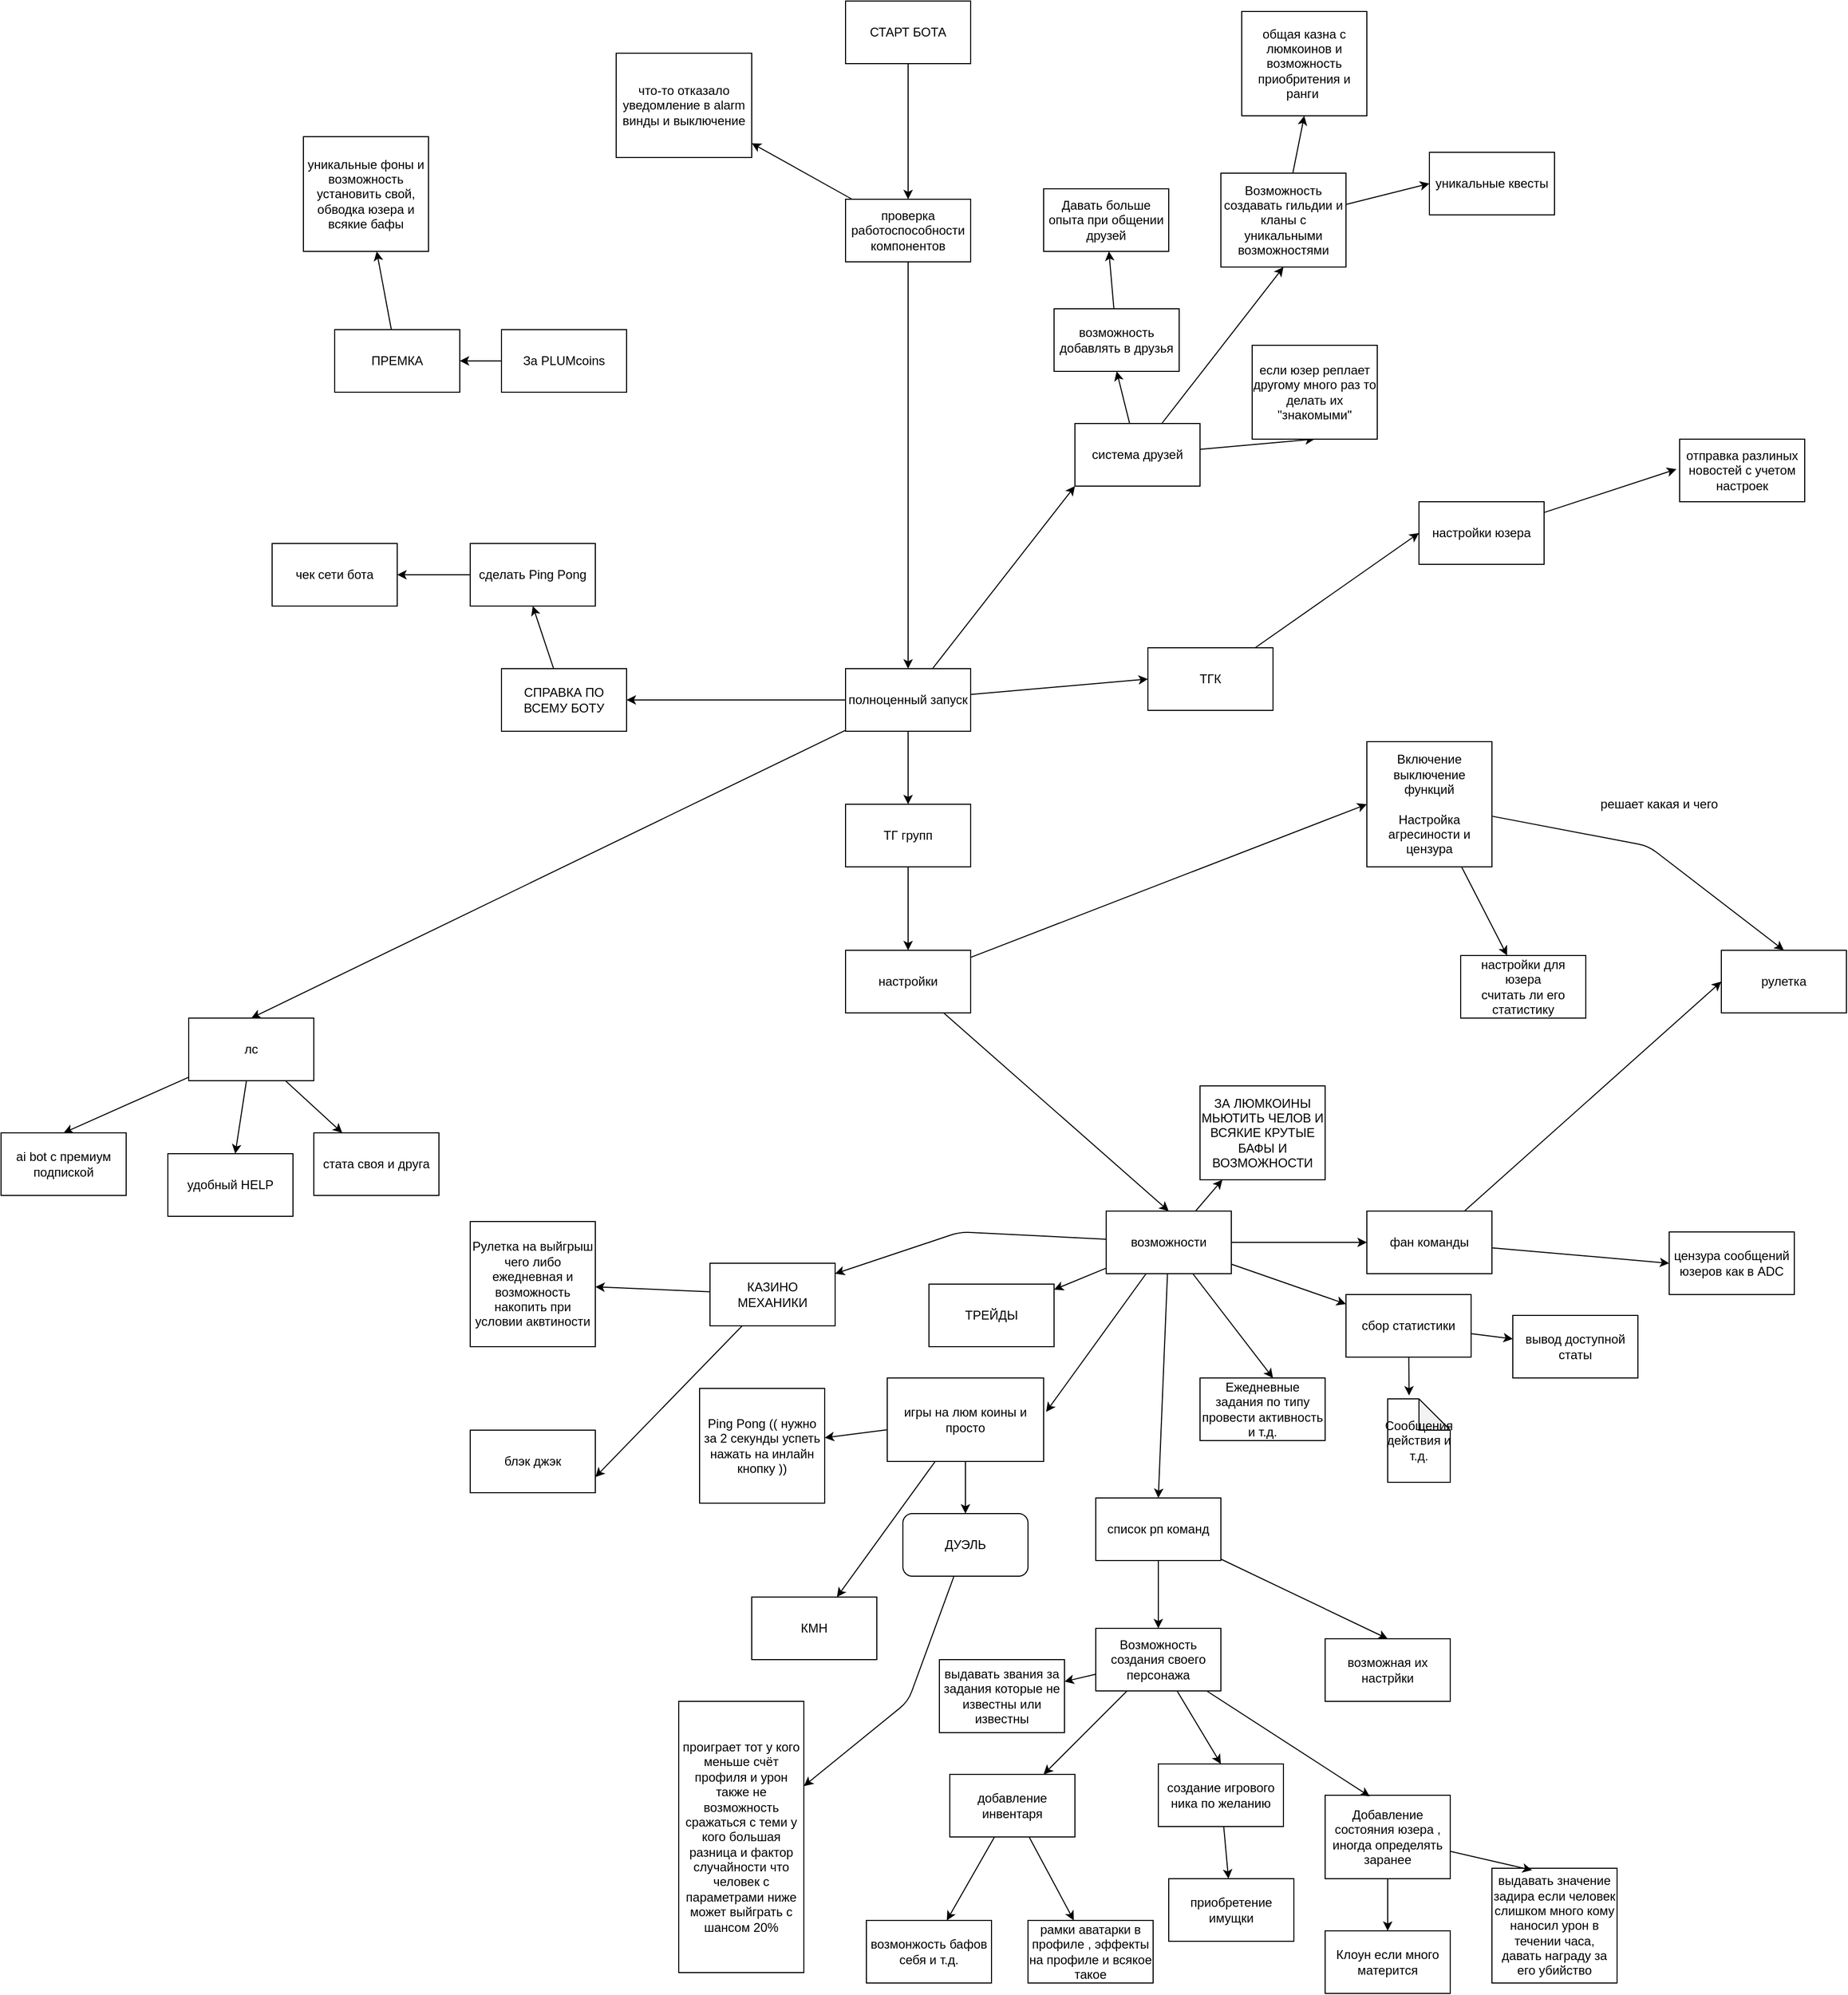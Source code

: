 <mxfile>
    <diagram id="T-KOo3m1sxwY2ycDkscS" name="Страница — 1">
        <mxGraphModel dx="2020" dy="1941" grid="1" gridSize="10" guides="1" tooltips="1" connect="1" arrows="1" fold="1" page="1" pageScale="1" pageWidth="850" pageHeight="1100" math="0" shadow="0">
            <root>
                <mxCell id="0"/>
                <mxCell id="1" parent="0"/>
                <mxCell id="4" style="edgeStyle=none;html=1;entryX=0.5;entryY=0;entryDx=0;entryDy=0;" parent="1" source="2" target="3" edge="1">
                    <mxGeometry relative="1" as="geometry"/>
                </mxCell>
                <mxCell id="2" value="СТАРТ БОТА" style="rounded=0;whiteSpace=wrap;html=1;" parent="1" vertex="1">
                    <mxGeometry x="340" y="-360" width="120" height="60" as="geometry"/>
                </mxCell>
                <mxCell id="6" style="edgeStyle=none;html=1;" parent="1" source="3" target="5" edge="1">
                    <mxGeometry relative="1" as="geometry"/>
                </mxCell>
                <mxCell id="8" style="edgeStyle=none;html=1;entryX=0.5;entryY=0;entryDx=0;entryDy=0;" parent="1" source="3" target="7" edge="1">
                    <mxGeometry relative="1" as="geometry"/>
                </mxCell>
                <mxCell id="3" value="проверка работоспособности компонентов" style="rounded=0;whiteSpace=wrap;html=1;" parent="1" vertex="1">
                    <mxGeometry x="340" y="-170" width="120" height="60" as="geometry"/>
                </mxCell>
                <mxCell id="5" value="что-то отказало уведомление в alarm винды и выключение" style="rounded=0;whiteSpace=wrap;html=1;" parent="1" vertex="1">
                    <mxGeometry x="120" y="-310" width="130" height="100" as="geometry"/>
                </mxCell>
                <mxCell id="11" style="edgeStyle=none;html=1;entryX=0.5;entryY=0;entryDx=0;entryDy=0;" parent="1" source="7" target="10" edge="1">
                    <mxGeometry relative="1" as="geometry"/>
                </mxCell>
                <mxCell id="15" style="edgeStyle=none;html=1;entryX=0;entryY=0.5;entryDx=0;entryDy=0;" parent="1" source="7" target="14" edge="1">
                    <mxGeometry relative="1" as="geometry"/>
                </mxCell>
                <mxCell id="31" style="edgeStyle=none;html=1;entryX=0.5;entryY=0;entryDx=0;entryDy=0;" parent="1" source="7" target="30" edge="1">
                    <mxGeometry relative="1" as="geometry"/>
                </mxCell>
                <mxCell id="50" style="edgeStyle=none;html=1;entryX=0;entryY=1;entryDx=0;entryDy=0;" parent="1" source="7" target="51" edge="1">
                    <mxGeometry relative="1" as="geometry">
                        <mxPoint x="530" y="200" as="targetPoint"/>
                    </mxGeometry>
                </mxCell>
                <mxCell id="58" style="edgeStyle=none;html=1;" parent="1" source="7" target="57" edge="1">
                    <mxGeometry relative="1" as="geometry"/>
                </mxCell>
                <mxCell id="7" value="полноценный запуск" style="rounded=0;whiteSpace=wrap;html=1;" parent="1" vertex="1">
                    <mxGeometry x="340" y="280" width="120" height="60" as="geometry"/>
                </mxCell>
                <mxCell id="49" style="edgeStyle=none;html=1;" parent="1" source="10" target="48" edge="1">
                    <mxGeometry relative="1" as="geometry"/>
                </mxCell>
                <mxCell id="61" style="edgeStyle=none;html=1;entryX=0.5;entryY=0;entryDx=0;entryDy=0;" parent="1" source="10" target="52" edge="1">
                    <mxGeometry relative="1" as="geometry"/>
                </mxCell>
                <mxCell id="64" style="edgeStyle=none;html=1;" parent="1" source="10" target="63" edge="1">
                    <mxGeometry relative="1" as="geometry"/>
                </mxCell>
                <mxCell id="10" value="лс" style="rounded=0;whiteSpace=wrap;html=1;" parent="1" vertex="1">
                    <mxGeometry x="-290" y="615" width="120" height="60" as="geometry"/>
                </mxCell>
                <mxCell id="21" style="edgeStyle=none;html=1;" parent="1" source="12" target="20" edge="1">
                    <mxGeometry relative="1" as="geometry"/>
                </mxCell>
                <mxCell id="27" style="edgeStyle=none;html=1;entryX=0.5;entryY=0;entryDx=0;entryDy=0;" parent="1" source="12" target="26" edge="1">
                    <mxGeometry relative="1" as="geometry"/>
                </mxCell>
                <mxCell id="40" style="edgeStyle=none;html=1;entryX=0;entryY=0.5;entryDx=0;entryDy=0;" parent="1" source="12" target="39" edge="1">
                    <mxGeometry relative="1" as="geometry"/>
                </mxCell>
                <mxCell id="73" style="edgeStyle=none;html=1;" parent="1" source="12" target="72" edge="1">
                    <mxGeometry relative="1" as="geometry">
                        <Array as="points">
                            <mxPoint x="450" y="820"/>
                        </Array>
                    </mxGeometry>
                </mxCell>
                <mxCell id="99" style="edgeStyle=none;html=1;" parent="1" source="12" target="98" edge="1">
                    <mxGeometry relative="1" as="geometry">
                        <Array as="points">
                            <mxPoint x="750" y="960"/>
                        </Array>
                    </mxGeometry>
                </mxCell>
                <mxCell id="101" style="edgeStyle=none;html=1;" parent="1" source="12" target="100" edge="1">
                    <mxGeometry relative="1" as="geometry"/>
                </mxCell>
                <mxCell id="103" style="edgeStyle=none;html=1;" parent="1" source="12" target="102" edge="1">
                    <mxGeometry relative="1" as="geometry"/>
                </mxCell>
                <mxCell id="12" value="возможности" style="rounded=0;whiteSpace=wrap;html=1;" parent="1" vertex="1">
                    <mxGeometry x="590" y="800" width="120" height="60" as="geometry"/>
                </mxCell>
                <mxCell id="17" style="edgeStyle=none;html=1;entryX=0;entryY=0.5;entryDx=0;entryDy=0;" parent="1" source="14" target="16" edge="1">
                    <mxGeometry relative="1" as="geometry"/>
                </mxCell>
                <mxCell id="14" value="ТГК" style="rounded=0;whiteSpace=wrap;html=1;" parent="1" vertex="1">
                    <mxGeometry x="630" y="260" width="120" height="60" as="geometry"/>
                </mxCell>
                <mxCell id="16" value="настройки юзера" style="rounded=0;whiteSpace=wrap;html=1;" parent="1" vertex="1">
                    <mxGeometry x="890" y="120" width="120" height="60" as="geometry"/>
                </mxCell>
                <mxCell id="18" value="отправка разлиных новостей с учетом настроек" style="rounded=0;whiteSpace=wrap;html=1;" parent="1" vertex="1">
                    <mxGeometry x="1140" y="60" width="120" height="60" as="geometry"/>
                </mxCell>
                <mxCell id="19" style="edgeStyle=none;html=1;entryX=-0.026;entryY=0.479;entryDx=0;entryDy=0;entryPerimeter=0;" parent="1" source="16" target="18" edge="1">
                    <mxGeometry relative="1" as="geometry"/>
                </mxCell>
                <mxCell id="25" style="edgeStyle=none;html=1;" parent="1" source="20" target="24" edge="1">
                    <mxGeometry relative="1" as="geometry"/>
                </mxCell>
                <mxCell id="20" value="сбор статистики" style="rounded=0;whiteSpace=wrap;html=1;" parent="1" vertex="1">
                    <mxGeometry x="820" y="880" width="120" height="60" as="geometry"/>
                </mxCell>
                <mxCell id="22" value="Сообщения действия и т.д." style="shape=note;whiteSpace=wrap;html=1;backgroundOutline=1;darkOpacity=0.05;" parent="1" vertex="1">
                    <mxGeometry x="860" y="980" width="60" height="80" as="geometry"/>
                </mxCell>
                <mxCell id="23" style="edgeStyle=none;html=1;entryX=0.342;entryY=-0.04;entryDx=0;entryDy=0;entryPerimeter=0;" parent="1" source="20" target="22" edge="1">
                    <mxGeometry relative="1" as="geometry"/>
                </mxCell>
                <mxCell id="24" value="вывод доступной статы" style="rounded=0;whiteSpace=wrap;html=1;" parent="1" vertex="1">
                    <mxGeometry x="980" y="900" width="120" height="60" as="geometry"/>
                </mxCell>
                <mxCell id="29" style="edgeStyle=none;html=1;entryX=0.5;entryY=0;entryDx=0;entryDy=0;" parent="1" source="26" target="28" edge="1">
                    <mxGeometry relative="1" as="geometry"/>
                </mxCell>
                <mxCell id="81" style="edgeStyle=none;html=1;" parent="1" source="26" target="80" edge="1">
                    <mxGeometry relative="1" as="geometry"/>
                </mxCell>
                <mxCell id="26" value="список рп команд" style="rounded=0;whiteSpace=wrap;html=1;" parent="1" vertex="1">
                    <mxGeometry x="580" y="1075" width="120" height="60" as="geometry"/>
                </mxCell>
                <mxCell id="28" value="возможная их настрйки" style="rounded=0;whiteSpace=wrap;html=1;" parent="1" vertex="1">
                    <mxGeometry x="800" y="1210" width="120" height="60" as="geometry"/>
                </mxCell>
                <mxCell id="33" style="edgeStyle=none;html=1;entryX=0.5;entryY=0;entryDx=0;entryDy=0;" parent="1" source="30" target="32" edge="1">
                    <mxGeometry relative="1" as="geometry"/>
                </mxCell>
                <mxCell id="30" value="ТГ групп" style="rounded=0;whiteSpace=wrap;html=1;" parent="1" vertex="1">
                    <mxGeometry x="340" y="410" width="120" height="60" as="geometry"/>
                </mxCell>
                <mxCell id="34" style="edgeStyle=none;html=1;entryX=0.5;entryY=0;entryDx=0;entryDy=0;" parent="1" source="32" target="12" edge="1">
                    <mxGeometry relative="1" as="geometry"/>
                </mxCell>
                <mxCell id="36" style="edgeStyle=none;html=1;entryX=0;entryY=0.5;entryDx=0;entryDy=0;" parent="1" source="32" target="35" edge="1">
                    <mxGeometry relative="1" as="geometry"/>
                </mxCell>
                <mxCell id="32" value="настройки" style="rounded=0;whiteSpace=wrap;html=1;" parent="1" vertex="1">
                    <mxGeometry x="340" y="550" width="120" height="60" as="geometry"/>
                </mxCell>
                <mxCell id="38" style="edgeStyle=none;html=1;" parent="1" source="35" target="37" edge="1">
                    <mxGeometry relative="1" as="geometry"/>
                </mxCell>
                <mxCell id="43" style="edgeStyle=none;html=1;entryX=0.5;entryY=0;entryDx=0;entryDy=0;" parent="1" source="35" target="41" edge="1">
                    <mxGeometry relative="1" as="geometry">
                        <Array as="points">
                            <mxPoint x="1110" y="450"/>
                        </Array>
                    </mxGeometry>
                </mxCell>
                <mxCell id="35" value="Включение выключение функций&lt;br&gt;&lt;br&gt;Настройка агресиности и цензура" style="whiteSpace=wrap;html=1;aspect=fixed;" parent="1" vertex="1">
                    <mxGeometry x="840" y="350" width="120" height="120" as="geometry"/>
                </mxCell>
                <mxCell id="37" value="настройки для юзера&lt;br&gt;считать ли его статистику" style="rounded=0;whiteSpace=wrap;html=1;" parent="1" vertex="1">
                    <mxGeometry x="930" y="555" width="120" height="60" as="geometry"/>
                </mxCell>
                <mxCell id="42" style="edgeStyle=none;html=1;entryX=0;entryY=0.5;entryDx=0;entryDy=0;" parent="1" source="39" target="41" edge="1">
                    <mxGeometry relative="1" as="geometry"/>
                </mxCell>
                <mxCell id="47" style="edgeStyle=none;html=1;entryX=0;entryY=0.5;entryDx=0;entryDy=0;" parent="1" source="39" target="46" edge="1">
                    <mxGeometry relative="1" as="geometry"/>
                </mxCell>
                <mxCell id="39" value="фан команды" style="rounded=0;whiteSpace=wrap;html=1;" parent="1" vertex="1">
                    <mxGeometry x="840" y="800" width="120" height="60" as="geometry"/>
                </mxCell>
                <mxCell id="41" value="рулетка" style="rounded=0;whiteSpace=wrap;html=1;" parent="1" vertex="1">
                    <mxGeometry x="1180" y="550" width="120" height="60" as="geometry"/>
                </mxCell>
                <mxCell id="44" value="решает какая и чего" style="text;html=1;align=center;verticalAlign=middle;resizable=0;points=[];autosize=1;strokeColor=none;fillColor=none;" parent="1" vertex="1">
                    <mxGeometry x="1050" y="395" width="140" height="30" as="geometry"/>
                </mxCell>
                <mxCell id="46" value="цензура сообщений юзеров как в ADC" style="rounded=0;whiteSpace=wrap;html=1;" parent="1" vertex="1">
                    <mxGeometry x="1130" y="820" width="120" height="60" as="geometry"/>
                </mxCell>
                <mxCell id="48" value="стата своя и друга" style="rounded=0;whiteSpace=wrap;html=1;" parent="1" vertex="1">
                    <mxGeometry x="-170" y="725" width="120" height="60" as="geometry"/>
                </mxCell>
                <mxCell id="54" style="edgeStyle=none;html=1;entryX=0.5;entryY=1;entryDx=0;entryDy=0;" parent="1" source="51" target="53" edge="1">
                    <mxGeometry relative="1" as="geometry"/>
                </mxCell>
                <mxCell id="56" style="edgeStyle=none;html=1;entryX=0.5;entryY=1;entryDx=0;entryDy=0;" parent="1" source="51" target="55" edge="1">
                    <mxGeometry relative="1" as="geometry"/>
                </mxCell>
                <mxCell id="106" style="edgeStyle=none;html=1;entryX=0.5;entryY=1;entryDx=0;entryDy=0;" parent="1" source="51" target="104" edge="1">
                    <mxGeometry relative="1" as="geometry"/>
                </mxCell>
                <mxCell id="51" value="система друзей" style="rounded=0;whiteSpace=wrap;html=1;" parent="1" vertex="1">
                    <mxGeometry x="560" y="45" width="120" height="60" as="geometry"/>
                </mxCell>
                <mxCell id="52" value="ai bot с премиум подпиской" style="rounded=0;whiteSpace=wrap;html=1;" parent="1" vertex="1">
                    <mxGeometry x="-470" y="725" width="120" height="60" as="geometry"/>
                </mxCell>
                <mxCell id="53" value="если юзер реплает другому много раз то делать их &quot;знакомыми&quot;" style="rounded=0;whiteSpace=wrap;html=1;" parent="1" vertex="1">
                    <mxGeometry x="730" y="-30" width="120" height="90" as="geometry"/>
                </mxCell>
                <mxCell id="132" style="edgeStyle=none;html=1;" parent="1" source="55" target="131" edge="1">
                    <mxGeometry relative="1" as="geometry"/>
                </mxCell>
                <mxCell id="55" value="возможность добавлять в друзья" style="rounded=0;whiteSpace=wrap;html=1;" parent="1" vertex="1">
                    <mxGeometry x="540" y="-65" width="120" height="60" as="geometry"/>
                </mxCell>
                <mxCell id="59" style="edgeStyle=none;html=1;entryX=0.5;entryY=1;entryDx=0;entryDy=0;" parent="1" source="57" target="60" edge="1">
                    <mxGeometry relative="1" as="geometry">
                        <mxPoint x="70" y="210" as="targetPoint"/>
                    </mxGeometry>
                </mxCell>
                <mxCell id="57" value="СПРАВКА ПО ВСЕМУ БОТУ" style="rounded=0;whiteSpace=wrap;html=1;" parent="1" vertex="1">
                    <mxGeometry x="10" y="280" width="120" height="60" as="geometry"/>
                </mxCell>
                <mxCell id="68" style="edgeStyle=none;html=1;" parent="1" source="60" target="65" edge="1">
                    <mxGeometry relative="1" as="geometry"/>
                </mxCell>
                <mxCell id="60" value="сделать Ping Pong" style="rounded=0;whiteSpace=wrap;html=1;" parent="1" vertex="1">
                    <mxGeometry x="-20" y="160" width="120" height="60" as="geometry"/>
                </mxCell>
                <mxCell id="125" style="edgeStyle=none;html=1;" parent="1" source="62" target="124" edge="1">
                    <mxGeometry relative="1" as="geometry"/>
                </mxCell>
                <mxCell id="62" value="ПРЕМКА" style="rounded=0;whiteSpace=wrap;html=1;" parent="1" vertex="1">
                    <mxGeometry x="-150" y="-45" width="120" height="60" as="geometry"/>
                </mxCell>
                <mxCell id="63" value="удобный HELP" style="rounded=0;whiteSpace=wrap;html=1;" parent="1" vertex="1">
                    <mxGeometry x="-310" y="745" width="120" height="60" as="geometry"/>
                </mxCell>
                <mxCell id="65" value="чек сети бота" style="rounded=0;whiteSpace=wrap;html=1;" parent="1" vertex="1">
                    <mxGeometry x="-210" y="160" width="120" height="60" as="geometry"/>
                </mxCell>
                <mxCell id="75" style="edgeStyle=none;html=1;" parent="1" source="70" target="74" edge="1">
                    <mxGeometry relative="1" as="geometry"/>
                </mxCell>
                <mxCell id="87" style="edgeStyle=none;html=1;" parent="1" source="70" target="86" edge="1">
                    <mxGeometry relative="1" as="geometry"/>
                </mxCell>
                <mxCell id="95" style="edgeStyle=none;html=1;" parent="1" source="70" target="94" edge="1">
                    <mxGeometry relative="1" as="geometry"/>
                </mxCell>
                <mxCell id="70" value="игры на люм коины и просто" style="rounded=0;whiteSpace=wrap;html=1;" parent="1" vertex="1">
                    <mxGeometry x="380" y="960" width="150" height="80" as="geometry"/>
                </mxCell>
                <mxCell id="71" style="edgeStyle=none;html=1;entryX=1.016;entryY=0.406;entryDx=0;entryDy=0;entryPerimeter=0;" parent="1" source="12" target="70" edge="1">
                    <mxGeometry relative="1" as="geometry"/>
                </mxCell>
                <mxCell id="77" style="edgeStyle=none;html=1;" parent="1" source="72" target="76" edge="1">
                    <mxGeometry relative="1" as="geometry"/>
                </mxCell>
                <mxCell id="79" style="edgeStyle=none;html=1;entryX=1;entryY=0.75;entryDx=0;entryDy=0;" parent="1" source="72" target="78" edge="1">
                    <mxGeometry relative="1" as="geometry"/>
                </mxCell>
                <mxCell id="72" value="КАЗИНО МЕХАНИКИ" style="rounded=0;whiteSpace=wrap;html=1;" parent="1" vertex="1">
                    <mxGeometry x="210" y="850" width="120" height="60" as="geometry"/>
                </mxCell>
                <mxCell id="74" value="Ping Pong (( нужно за 2 секунды успеть нажать на инлайн кнопку ))" style="rounded=0;whiteSpace=wrap;html=1;" parent="1" vertex="1">
                    <mxGeometry x="200" y="970" width="120" height="110" as="geometry"/>
                </mxCell>
                <mxCell id="76" value="Рулетка на выйгрыш чего либо ежедневная и возможность накопить при условии аквтиности" style="rounded=0;whiteSpace=wrap;html=1;" parent="1" vertex="1">
                    <mxGeometry x="-20" y="810" width="120" height="120" as="geometry"/>
                </mxCell>
                <mxCell id="78" value="блэк джэк" style="rounded=0;whiteSpace=wrap;html=1;" parent="1" vertex="1">
                    <mxGeometry x="-20" y="1010" width="120" height="60" as="geometry"/>
                </mxCell>
                <mxCell id="83" style="edgeStyle=none;html=1;entryX=0.5;entryY=0;entryDx=0;entryDy=0;" parent="1" source="80" target="84" edge="1">
                    <mxGeometry relative="1" as="geometry"/>
                </mxCell>
                <mxCell id="116" style="edgeStyle=none;html=1;" parent="1" source="80" target="115" edge="1">
                    <mxGeometry relative="1" as="geometry"/>
                </mxCell>
                <mxCell id="80" value="Возможность создания своего персонажа" style="rounded=0;whiteSpace=wrap;html=1;" parent="1" vertex="1">
                    <mxGeometry x="580" y="1200" width="120" height="60" as="geometry"/>
                </mxCell>
                <mxCell id="82" value="приобретение имущки" style="rounded=0;whiteSpace=wrap;html=1;" parent="1" vertex="1">
                    <mxGeometry x="650" y="1440" width="120" height="60" as="geometry"/>
                </mxCell>
                <mxCell id="85" style="edgeStyle=none;html=1;" parent="1" source="84" target="82" edge="1">
                    <mxGeometry relative="1" as="geometry"/>
                </mxCell>
                <mxCell id="84" value="создание игрового ника по желанию" style="rounded=0;whiteSpace=wrap;html=1;" parent="1" vertex="1">
                    <mxGeometry x="640" y="1330" width="120" height="60" as="geometry"/>
                </mxCell>
                <mxCell id="86" value="КМН" style="rounded=0;whiteSpace=wrap;html=1;" parent="1" vertex="1">
                    <mxGeometry x="250" y="1170" width="120" height="60" as="geometry"/>
                </mxCell>
                <mxCell id="91" style="edgeStyle=none;html=1;" parent="1" source="88" target="90" edge="1">
                    <mxGeometry relative="1" as="geometry"/>
                </mxCell>
                <mxCell id="120" style="edgeStyle=none;html=1;" parent="1" source="88" target="119" edge="1">
                    <mxGeometry relative="1" as="geometry"/>
                </mxCell>
                <mxCell id="88" value="добавление инвентаря" style="rounded=0;whiteSpace=wrap;html=1;" parent="1" vertex="1">
                    <mxGeometry x="440" y="1340" width="120" height="60" as="geometry"/>
                </mxCell>
                <mxCell id="89" style="edgeStyle=none;html=1;" parent="1" source="80" target="88" edge="1">
                    <mxGeometry relative="1" as="geometry">
                        <mxPoint x="510" y="1330" as="targetPoint"/>
                    </mxGeometry>
                </mxCell>
                <mxCell id="90" value="возмонжость бафов себя и т.д." style="rounded=0;whiteSpace=wrap;html=1;" parent="1" vertex="1">
                    <mxGeometry x="360" y="1480" width="120" height="60" as="geometry"/>
                </mxCell>
                <mxCell id="97" style="edgeStyle=none;html=1;" parent="1" source="94" target="96" edge="1">
                    <mxGeometry relative="1" as="geometry">
                        <Array as="points">
                            <mxPoint x="400" y="1270"/>
                        </Array>
                    </mxGeometry>
                </mxCell>
                <mxCell id="94" value="ДУЭЛЬ" style="rounded=1;whiteSpace=wrap;html=1;" parent="1" vertex="1">
                    <mxGeometry x="395" y="1090" width="120" height="60" as="geometry"/>
                </mxCell>
                <mxCell id="96" value="проиграет тот у кого меньше счёт профиля и урон также не возможность сражаться с теми у кого большая разница и фактор случайности что человек с параметрами ниже может выйграть с шансом 20%" style="rounded=0;whiteSpace=wrap;html=1;" parent="1" vertex="1">
                    <mxGeometry x="180" y="1270" width="120" height="260" as="geometry"/>
                </mxCell>
                <mxCell id="98" value="Ежедневные задания по типу провести активность и т.д." style="rounded=0;whiteSpace=wrap;html=1;" parent="1" vertex="1">
                    <mxGeometry x="680" y="960" width="120" height="60" as="geometry"/>
                </mxCell>
                <mxCell id="100" value="ЗА ЛЮМКОИНЫ МЬЮТИТЬ ЧЕЛОВ И ВСЯКИЕ КРУТЫЕ БАФЫ И ВОЗМОЖНОСТИ" style="rounded=0;whiteSpace=wrap;html=1;" parent="1" vertex="1">
                    <mxGeometry x="680" y="680" width="120" height="90" as="geometry"/>
                </mxCell>
                <mxCell id="102" value="ТРЕЙДЫ" style="rounded=0;whiteSpace=wrap;html=1;" parent="1" vertex="1">
                    <mxGeometry x="420" y="870" width="120" height="60" as="geometry"/>
                </mxCell>
                <mxCell id="128" style="edgeStyle=none;html=1;entryX=0;entryY=0.5;entryDx=0;entryDy=0;" parent="1" source="104" target="127" edge="1">
                    <mxGeometry relative="1" as="geometry"/>
                </mxCell>
                <mxCell id="130" style="edgeStyle=none;html=1;entryX=0.5;entryY=1;entryDx=0;entryDy=0;" parent="1" source="104" target="129" edge="1">
                    <mxGeometry relative="1" as="geometry"/>
                </mxCell>
                <mxCell id="104" value="Возможность создавать гильдии и кланы с уникальными возможностями" style="rounded=0;whiteSpace=wrap;html=1;" parent="1" vertex="1">
                    <mxGeometry x="700" y="-195" width="120" height="90" as="geometry"/>
                </mxCell>
                <mxCell id="118" style="edgeStyle=none;html=1;" parent="1" source="107" target="117" edge="1">
                    <mxGeometry relative="1" as="geometry"/>
                </mxCell>
                <mxCell id="107" value="Добавление состояния юзера , иногда определять заранее" style="rounded=0;whiteSpace=wrap;html=1;" parent="1" vertex="1">
                    <mxGeometry x="800" y="1360" width="120" height="80" as="geometry"/>
                </mxCell>
                <mxCell id="108" style="edgeStyle=none;html=1;entryX=0.357;entryY=0.014;entryDx=0;entryDy=0;entryPerimeter=0;" parent="1" source="80" target="107" edge="1">
                    <mxGeometry relative="1" as="geometry"/>
                </mxCell>
                <mxCell id="112" value="выдавать значение задира если человек слишком много кому наносил урон в течении часа, давать награду за его убийство" style="rounded=0;whiteSpace=wrap;html=1;" parent="1" vertex="1">
                    <mxGeometry x="960" y="1430" width="120" height="110" as="geometry"/>
                </mxCell>
                <mxCell id="114" style="edgeStyle=none;html=1;entryX=0.32;entryY=0.016;entryDx=0;entryDy=0;entryPerimeter=0;" parent="1" source="107" target="112" edge="1">
                    <mxGeometry relative="1" as="geometry"/>
                </mxCell>
                <mxCell id="115" value="выдавать звания за задания которые не известны или известны" style="rounded=0;whiteSpace=wrap;html=1;" parent="1" vertex="1">
                    <mxGeometry x="430" y="1230" width="120" height="70" as="geometry"/>
                </mxCell>
                <mxCell id="117" value="Клоун если много матерится" style="rounded=0;whiteSpace=wrap;html=1;" parent="1" vertex="1">
                    <mxGeometry x="800" y="1490" width="120" height="60" as="geometry"/>
                </mxCell>
                <mxCell id="119" value="рамки аватарки в профиле , эффекты на профиле и всякое такое" style="rounded=0;whiteSpace=wrap;html=1;" parent="1" vertex="1">
                    <mxGeometry x="515" y="1480" width="120" height="60" as="geometry"/>
                </mxCell>
                <mxCell id="124" value="уникальные фоны и возможность установить свой, обводка юзера и всякие бафы" style="rounded=0;whiteSpace=wrap;html=1;" parent="1" vertex="1">
                    <mxGeometry x="-180" y="-230" width="120" height="110" as="geometry"/>
                </mxCell>
                <mxCell id="127" value="уникальные квесты" style="rounded=0;whiteSpace=wrap;html=1;" parent="1" vertex="1">
                    <mxGeometry x="900" y="-215" width="120" height="60" as="geometry"/>
                </mxCell>
                <mxCell id="129" value="общая казна с люмкоинов и возможность приобритения и ранги&amp;nbsp;" style="rounded=0;whiteSpace=wrap;html=1;" parent="1" vertex="1">
                    <mxGeometry x="720" y="-350" width="120" height="100" as="geometry"/>
                </mxCell>
                <mxCell id="131" value="Давать больше опыта при общении друзей" style="rounded=0;whiteSpace=wrap;html=1;" parent="1" vertex="1">
                    <mxGeometry x="530" y="-180" width="120" height="60" as="geometry"/>
                </mxCell>
                <mxCell id="135" style="edgeStyle=none;html=1;" parent="1" source="134" target="62" edge="1">
                    <mxGeometry relative="1" as="geometry"/>
                </mxCell>
                <mxCell id="134" value="За PLUMcoins" style="rounded=0;whiteSpace=wrap;html=1;" parent="1" vertex="1">
                    <mxGeometry x="10" y="-45" width="120" height="60" as="geometry"/>
                </mxCell>
            </root>
        </mxGraphModel>
    </diagram>
</mxfile>